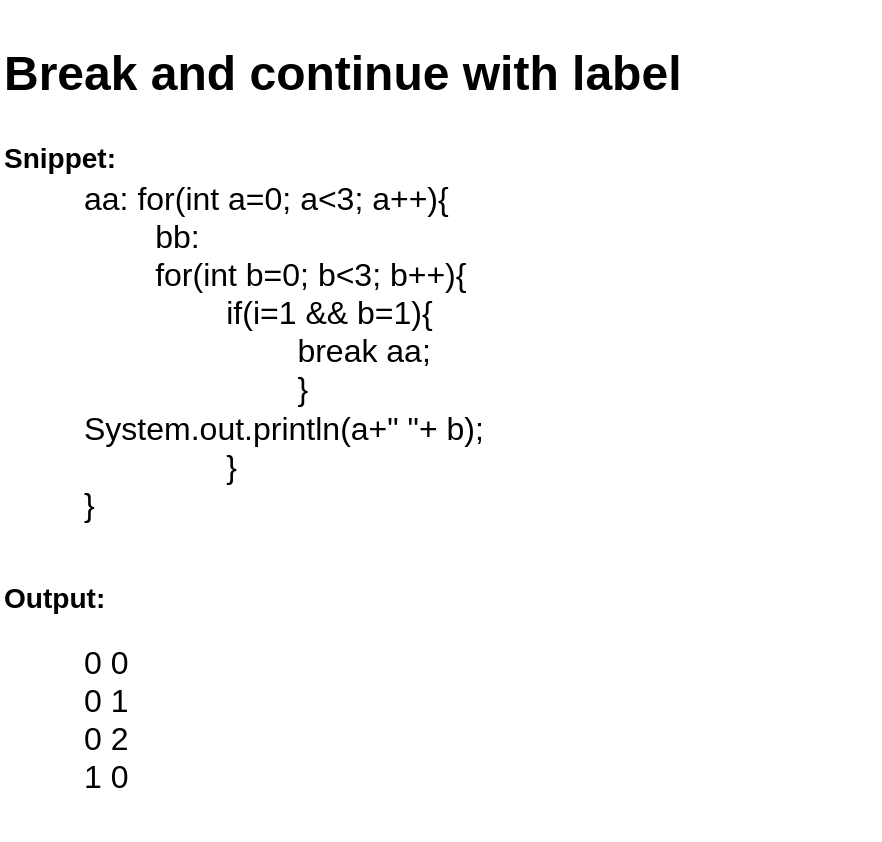 <mxfile>
    <diagram id="MQZyrrEoRfqRXV-_-eP-" name="Page-1">
        <mxGraphModel dx="1408" dy="599" grid="1" gridSize="10" guides="1" tooltips="1" connect="1" arrows="1" fold="1" page="1" pageScale="1" pageWidth="850" pageHeight="1100" math="0" shadow="0">
            <root>
                <mxCell id="0"/>
                <mxCell id="1" parent="0"/>
                <mxCell id="2" value="&lt;h1&gt;Break and continue with label&lt;/h1&gt;&lt;div&gt;&lt;font style=&quot;&quot;&gt;&lt;b style=&quot;&quot;&gt;&lt;font style=&quot;font-size: 14px;&quot;&gt;Snippet:&lt;/font&gt;&lt;/b&gt;&lt;span style=&quot;font-size: 18px;&quot;&gt;&amp;nbsp;&lt;/span&gt;&lt;/font&gt;&lt;/div&gt;&lt;blockquote style=&quot;margin: 0 0 0 40px; border: none; padding: 0px;&quot;&gt;&lt;div&gt;&lt;font style=&quot;font-size: 16px;&quot;&gt;aa: for(int a=0; a&amp;lt;3; a++){&lt;/font&gt;&lt;/div&gt;&lt;div&gt;&lt;font size=&quot;3&quot; style=&quot;&quot;&gt;&lt;span style=&quot;white-space: pre;&quot;&gt;&#9;&lt;/span&gt;bb:&lt;/font&gt;&lt;/div&gt;&lt;div&gt;&lt;font size=&quot;3&quot;&gt;&lt;span style=&quot;white-space: pre;&quot;&gt;&#9;&lt;/span&gt;for(int b=0; b&amp;lt;3; b++){&lt;/font&gt;&lt;/div&gt;&lt;div&gt;&lt;font size=&quot;3&quot;&gt;&lt;span style=&quot;white-space: pre;&quot;&gt;&#9;&lt;/span&gt;&lt;span style=&quot;white-space: pre;&quot;&gt;&#9;&lt;/span&gt;if(i=1 &amp;amp;&amp;amp; b=1){&lt;/font&gt;&lt;/div&gt;&lt;div&gt;&lt;font size=&quot;3&quot;&gt;&lt;span style=&quot;white-space: pre;&quot;&gt;&#9;&lt;/span&gt;&lt;span style=&quot;white-space: pre;&quot;&gt;&#9;&lt;/span&gt;&lt;span style=&quot;white-space: pre;&quot;&gt;&#9;&lt;/span&gt;break aa;&lt;span style=&quot;white-space: pre;&quot;&gt;&#9;&lt;/span&gt;&lt;/font&gt;&lt;/div&gt;&lt;div&gt;&lt;font size=&quot;3&quot;&gt;&lt;span style=&quot;white-space: pre;&quot;&gt;&#9;&lt;/span&gt;&lt;span style=&quot;white-space: pre;&quot;&gt;&#9;&lt;/span&gt;&lt;span style=&quot;white-space: pre;&quot;&gt;&#9;&lt;/span&gt;}&lt;/font&gt;&lt;/div&gt;&lt;div&gt;&lt;span style=&quot;font-size: medium;&quot;&gt;System.out.println&lt;/span&gt;&lt;span style=&quot;border-color: var(--border-color); font-size: medium; background-color: initial;&quot;&gt;(a+&quot; &quot;+ b);&lt;/span&gt;&lt;/div&gt;&lt;div&gt;&lt;font size=&quot;3&quot;&gt;&lt;span style=&quot;white-space: pre;&quot;&gt;&#9;&lt;/span&gt;&lt;span style=&quot;white-space: pre;&quot;&gt;&#9;&lt;/span&gt;}&lt;/font&gt;&lt;/div&gt;&lt;div&gt;&lt;font size=&quot;3&quot;&gt;}&lt;/font&gt;&lt;/div&gt;&lt;/blockquote&gt;&lt;div&gt;&lt;br&gt;&lt;/div&gt;&lt;h3&gt;Output:&amp;nbsp;&amp;nbsp;&lt;/h3&gt;&lt;blockquote style=&quot;margin: 0 0 0 40px; border: none; padding: 0px;&quot;&gt;&lt;div&gt;&lt;font size=&quot;3&quot;&gt;0 0&lt;/font&gt;&lt;/div&gt;&lt;div&gt;&lt;font size=&quot;3&quot;&gt;0 1&lt;/font&gt;&lt;/div&gt;&lt;div&gt;&lt;font size=&quot;3&quot;&gt;0 2&lt;/font&gt;&lt;/div&gt;&lt;div&gt;&lt;font size=&quot;3&quot;&gt;1 0&lt;/font&gt;&lt;/div&gt;&lt;/blockquote&gt;&lt;div&gt;&lt;font size=&quot;3&quot;&gt;&lt;br&gt;&lt;/font&gt;&lt;/div&gt;" style="text;strokeColor=none;align=left;fillColor=none;html=1;verticalAlign=top;whiteSpace=wrap;rounded=0;" vertex="1" parent="1">
                    <mxGeometry x="-80" y="220" width="440" height="420" as="geometry"/>
                </mxCell>
            </root>
        </mxGraphModel>
    </diagram>
</mxfile>